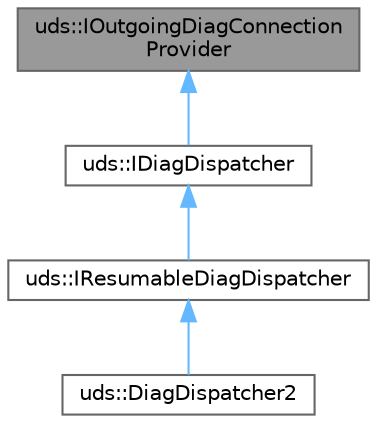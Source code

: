 digraph "uds::IOutgoingDiagConnectionProvider"
{
 // LATEX_PDF_SIZE
  bgcolor="transparent";
  edge [fontname=Helvetica,fontsize=10,labelfontname=Helvetica,labelfontsize=10];
  node [fontname=Helvetica,fontsize=10,shape=box,height=0.2,width=0.4];
  Node1 [id="Node000001",label="uds::IOutgoingDiagConnection\lProvider",height=0.2,width=0.4,color="gray40", fillcolor="grey60", style="filled", fontcolor="black",tooltip=" "];
  Node1 -> Node2 [id="edge1_Node000001_Node000002",dir="back",color="steelblue1",style="solid",tooltip=" "];
  Node2 [id="Node000002",label="uds::IDiagDispatcher",height=0.2,width=0.4,color="gray40", fillcolor="white", style="filled",URL="$db/dfe/classuds_1_1IDiagDispatcher.html",tooltip=" "];
  Node2 -> Node3 [id="edge2_Node000002_Node000003",dir="back",color="steelblue1",style="solid",tooltip=" "];
  Node3 [id="Node000003",label="uds::IResumableDiagDispatcher",height=0.2,width=0.4,color="gray40", fillcolor="white", style="filled",URL="$d9/d0f/classuds_1_1IResumableDiagDispatcher.html",tooltip=" "];
  Node3 -> Node4 [id="edge3_Node000003_Node000004",dir="back",color="steelblue1",style="solid",tooltip=" "];
  Node4 [id="Node000004",label="uds::DiagDispatcher2",height=0.2,width=0.4,color="gray40", fillcolor="white", style="filled",URL="$d4/db8/classuds_1_1DiagDispatcher2.html",tooltip=" "];
}
